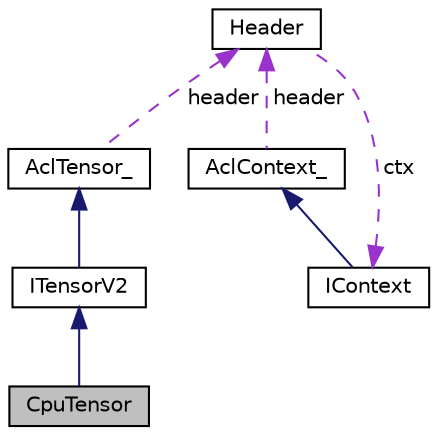 digraph "CpuTensor"
{
 // LATEX_PDF_SIZE
  edge [fontname="Helvetica",fontsize="10",labelfontname="Helvetica",labelfontsize="10"];
  node [fontname="Helvetica",fontsize="10",shape=record];
  Node1 [label="CpuTensor",height=0.2,width=0.4,color="black", fillcolor="grey75", style="filled", fontcolor="black",tooltip="CPU tensor implementation class."];
  Node2 -> Node1 [dir="back",color="midnightblue",fontsize="10",style="solid",fontname="Helvetica"];
  Node2 [label="ITensorV2",height=0.2,width=0.4,color="black", fillcolor="white", style="filled",URL="$classarm__compute_1_1_i_tensor_v2.xhtml",tooltip="Base class specifying the tensor interface."];
  Node3 -> Node2 [dir="back",color="midnightblue",fontsize="10",style="solid",fontname="Helvetica"];
  Node3 [label="AclTensor_",height=0.2,width=0.4,color="black", fillcolor="white", style="filled",URL="$struct_acl_tensor__.xhtml",tooltip=" "];
  Node4 -> Node3 [dir="back",color="darkorchid3",fontsize="10",style="dashed",label=" header" ,fontname="Helvetica"];
  Node4 [label="Header",height=0.2,width=0.4,color="black", fillcolor="white", style="filled",URL="$structarm__compute_1_1detail_1_1_header.xhtml",tooltip=" "];
  Node5 -> Node4 [dir="back",color="darkorchid3",fontsize="10",style="dashed",label=" ctx" ,fontname="Helvetica"];
  Node5 [label="IContext",height=0.2,width=0.4,color="black", fillcolor="white", style="filled",URL="$classarm__compute_1_1_i_context.xhtml",tooltip="Context interface."];
  Node6 -> Node5 [dir="back",color="midnightblue",fontsize="10",style="solid",fontname="Helvetica"];
  Node6 [label="AclContext_",height=0.2,width=0.4,color="black", fillcolor="white", style="filled",URL="$struct_acl_context__.xhtml",tooltip=" "];
  Node4 -> Node6 [dir="back",color="darkorchid3",fontsize="10",style="dashed",label=" header" ,fontname="Helvetica"];
}
